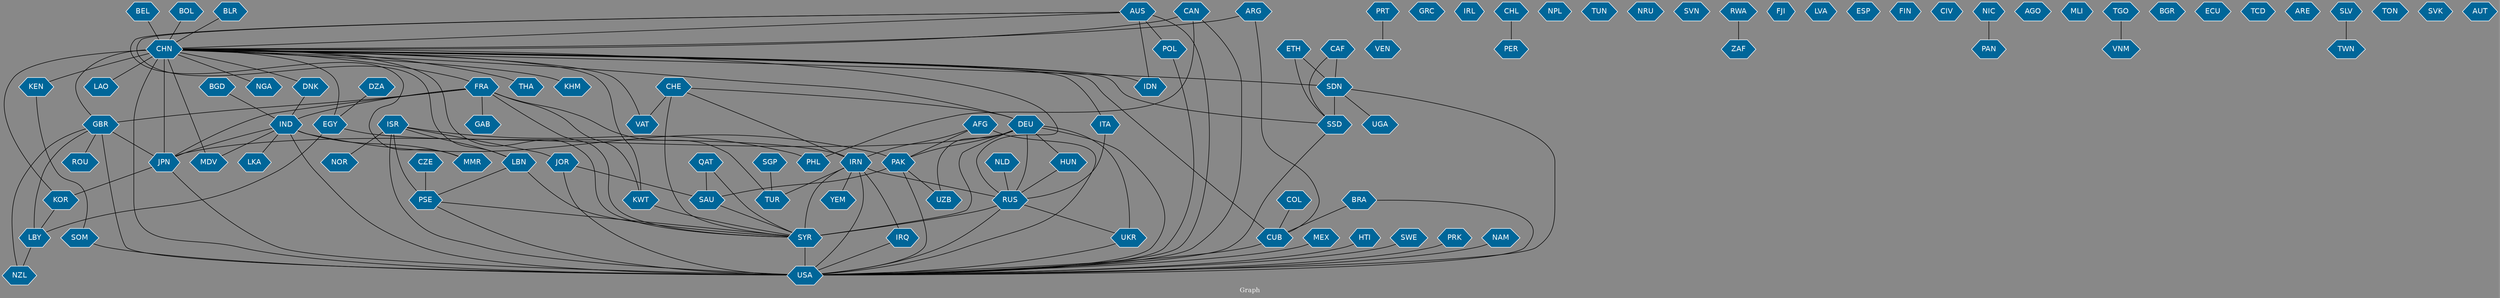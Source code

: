 // Countries together in item graph
graph {
	graph [bgcolor="#888888" fontcolor=white fontsize=12 label="Graph" outputorder=edgesfirst overlap=prism]
	node [color=white fillcolor="#006699" fontcolor=white fontname=Helvetica shape=hexagon style=filled]
	edge [arrowhead=open color=black fontcolor=white fontname=Courier fontsize=12]
		AFG [label=AFG]
		USA [label=USA]
		JPN [label=JPN]
		SOM [label=SOM]
		DEU [label=DEU]
		ISR [label=ISR]
		PSE [label=PSE]
		CHN [label=CHN]
		BEL [label=BEL]
		IRN [label=IRN]
		FRA [label=FRA]
		IND [label=IND]
		UKR [label=UKR]
		VEN [label=VEN]
		PRT [label=PRT]
		GBR [label=GBR]
		IDN [label=IDN]
		EGY [label=EGY]
		SSD [label=SSD]
		SDN [label=SDN]
		RUS [label=RUS]
		ETH [label=ETH]
		SYR [label=SYR]
		MEX [label=MEX]
		GRC [label=GRC]
		LBY [label=LBY]
		LBN [label=LBN]
		ARG [label=ARG]
		THA [label=THA]
		CAN [label=CAN]
		AUS [label=AUS]
		BOL [label=BOL]
		PAK [label=PAK]
		NZL [label=NZL]
		IRQ [label=IRQ]
		KHM [label=KHM]
		IRL [label=IRL]
		HUN [label=HUN]
		CZE [label=CZE]
		CHL [label=CHL]
		CUB [label=CUB]
		NOR [label=NOR]
		NPL [label=NPL]
		TUN [label=TUN]
		PHL [label=PHL]
		ITA [label=ITA]
		VAT [label=VAT]
		NRU [label=NRU]
		CHE [label=CHE]
		DZA [label=DZA]
		LAO [label=LAO]
		KEN [label=KEN]
		SVN [label=SVN]
		MDV [label=MDV]
		POL [label=POL]
		COL [label=COL]
		HTI [label=HTI]
		ZAF [label=ZAF]
		SWE [label=SWE]
		YEM [label=YEM]
		FJI [label=FJI]
		CAF [label=CAF]
		SAU [label=SAU]
		QAT [label=QAT]
		LVA [label=LVA]
		TUR [label=TUR]
		ESP [label=ESP]
		BRA [label=BRA]
		RWA [label=RWA]
		ROU [label=ROU]
		JOR [label=JOR]
		LKA [label=LKA]
		MMR [label=MMR]
		FIN [label=FIN]
		KWT [label=KWT]
		KOR [label=KOR]
		SGP [label=SGP]
		NGA [label=NGA]
		CIV [label=CIV]
		NIC [label=NIC]
		PAN [label=PAN]
		NLD [label=NLD]
		AGO [label=AGO]
		UZB [label=UZB]
		MLI [label=MLI]
		VNM [label=VNM]
		TGO [label=TGO]
		PER [label=PER]
		BLR [label=BLR]
		BGR [label=BGR]
		DNK [label=DNK]
		UGA [label=UGA]
		ECU [label=ECU]
		GAB [label=GAB]
		TCD [label=TCD]
		ARE [label=ARE]
		SLV [label=SLV]
		TWN [label=TWN]
		TON [label=TON]
		BGD [label=BGD]
		SVK [label=SVK]
		AUT [label=AUT]
		PRK [label=PRK]
		NAM [label=NAM]
			BRA -- CUB [weight=2]
			CZE -- PSE [weight=10]
			DNK -- IND [weight=2]
			SGP -- TUR [weight=1]
			PRT -- VEN [weight=1]
			DEU -- JPN [weight=1]
			CAN -- USA [weight=1]
			FRA -- GAB [weight=1]
			IND -- JPN [weight=2]
			CHE -- SYR [weight=10]
			ISR -- PSE [weight=12]
			TGO -- VNM [weight=1]
			GBR -- ROU [weight=1]
			CHN -- DNK [weight=2]
			KWT -- SYR [weight=2]
			FRA -- KWT [weight=1]
			AFG -- USA [weight=6]
			BRA -- USA [weight=1]
			IND -- MDV [weight=1]
			CHN -- DEU [weight=1]
			ARG -- CUB [weight=1]
			AUS -- LBN [weight=1]
			SDN -- SSD [weight=20]
			CHN -- MDV [weight=1]
			ETH -- SDN [weight=4]
			CHN -- KEN [weight=4]
			PRK -- USA [weight=1]
			DEU -- SYR [weight=1]
			SAU -- SYR [weight=1]
			CHN -- SDN [weight=6]
			ISR -- LBN [weight=1]
			CAF -- SSD [weight=2]
			CHL -- PER [weight=1]
			PAK -- UZB [weight=1]
			DEU -- UZB [weight=1]
			DEU -- RUS [weight=1]
			JPN -- USA [weight=15]
			COL -- CUB [weight=1]
			CHN -- USA [weight=24]
			ITA -- RUS [weight=1]
			AUS -- USA [weight=3]
			CHN -- KWT [weight=1]
			CHN -- GBR [weight=5]
			CHN -- EGY [weight=1]
			ISR -- PHL [weight=1]
			RUS -- SYR [weight=4]
			IND -- USA [weight=11]
			ARG -- CHN [weight=1]
			CHN -- THA [weight=1]
			GBR -- LBY [weight=3]
			CAN -- CHN [weight=2]
			FRA -- IND [weight=2]
			CHN -- JPN [weight=16]
			CHE -- DEU [weight=1]
			LBY -- NZL [weight=3]
			LBN -- SYR [weight=2]
			UKR -- USA [weight=1]
			PSE -- USA [weight=1]
			GBR -- JPN [weight=2]
			BGD -- IND [weight=1]
			CHN -- LAO [weight=1]
			BLR -- CHN [weight=1]
			CAN -- PHL [weight=1]
			CAF -- SDN [weight=2]
			BEL -- CHN [weight=2]
			KEN -- SOM [weight=1]
			IRN -- SYR [weight=11]
			SLV -- TWN [weight=1]
			IRN -- YEM [weight=3]
			NAM -- USA [weight=1]
			POL -- USA [weight=1]
			CHN -- CUB [weight=1]
			NIC -- PAN [weight=1]
			DZA -- EGY [weight=1]
			IRN -- RUS [weight=3]
			CHN -- VAT [weight=2]
			IND -- PAK [weight=1]
			FRA -- GBR [weight=4]
			PAK -- USA [weight=1]
			KOR -- LBY [weight=1]
			IRN -- IRQ [weight=2]
			AFG -- IRN [weight=1]
			CHN -- KHM [weight=2]
			BOL -- CHN [weight=1]
			NLD -- RUS [weight=1]
			CHN -- FRA [weight=6]
			ISR -- USA [weight=4]
			SWE -- USA [weight=1]
			IND -- LKA [weight=3]
			HTI -- USA [weight=1]
			CHN -- ITA [weight=1]
			CHE -- IRN [weight=2]
			ETH -- SSD [weight=3]
			MEX -- USA [weight=3]
			CHN -- SSD [weight=3]
			SSD -- USA [weight=1]
			SOM -- USA [weight=4]
			RUS -- UKR [weight=2]
			EGY -- IRN [weight=1]
			IRN -- USA [weight=12]
			IRN -- TUR [weight=1]
			QAT -- SAU [weight=1]
			CHN -- NGA [weight=1]
			EGY -- LBY [weight=3]
			DEU -- PAK [weight=1]
			CHN -- KOR [weight=3]
			GBR -- USA [weight=11]
			SDN -- UGA [weight=1]
			SDN -- USA [weight=3]
			FRA -- JPN [weight=2]
			AUS -- CHN [weight=1]
			SYR -- USA [weight=13]
			DEU -- UKR [weight=1]
			ISR -- JOR [weight=1]
			GBR -- NZL [weight=3]
			IND -- MMR [weight=1]
			AUS -- POL [weight=1]
			IRQ -- USA [weight=8]
			PSE -- SYR [weight=1]
			CHE -- VAT [weight=1]
			AUS -- IDN [weight=2]
			JPN -- KOR [weight=2]
			QAT -- SYR [weight=1]
			HUN -- RUS [weight=2]
			FRA -- TUR [weight=1]
			RWA -- ZAF [weight=1]
			CHN -- RUS [weight=2]
			RUS -- USA [weight=20]
			LBN -- PSE [weight=1]
			DEU -- USA [weight=11]
			FRA -- SYR [weight=2]
			ISR -- NOR [weight=1]
			PAK -- SAU [weight=1]
			CUB -- USA [weight=4]
			CHN -- IDN [weight=1]
			CHN -- SYR [weight=5]
			JOR -- USA [weight=1]
			AUS -- MMR [weight=1]
			JOR -- SAU [weight=1]
			AFG -- PAK [weight=1]
			DEU -- HUN [weight=1]
}
